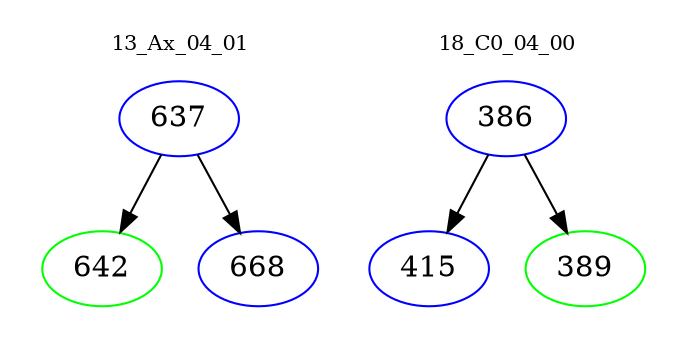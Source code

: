 digraph{
subgraph cluster_0 {
color = white
label = "13_Ax_04_01";
fontsize=10;
T0_637 [label="637", color="blue"]
T0_637 -> T0_642 [color="black"]
T0_642 [label="642", color="green"]
T0_637 -> T0_668 [color="black"]
T0_668 [label="668", color="blue"]
}
subgraph cluster_1 {
color = white
label = "18_C0_04_00";
fontsize=10;
T1_386 [label="386", color="blue"]
T1_386 -> T1_415 [color="black"]
T1_415 [label="415", color="blue"]
T1_386 -> T1_389 [color="black"]
T1_389 [label="389", color="green"]
}
}
